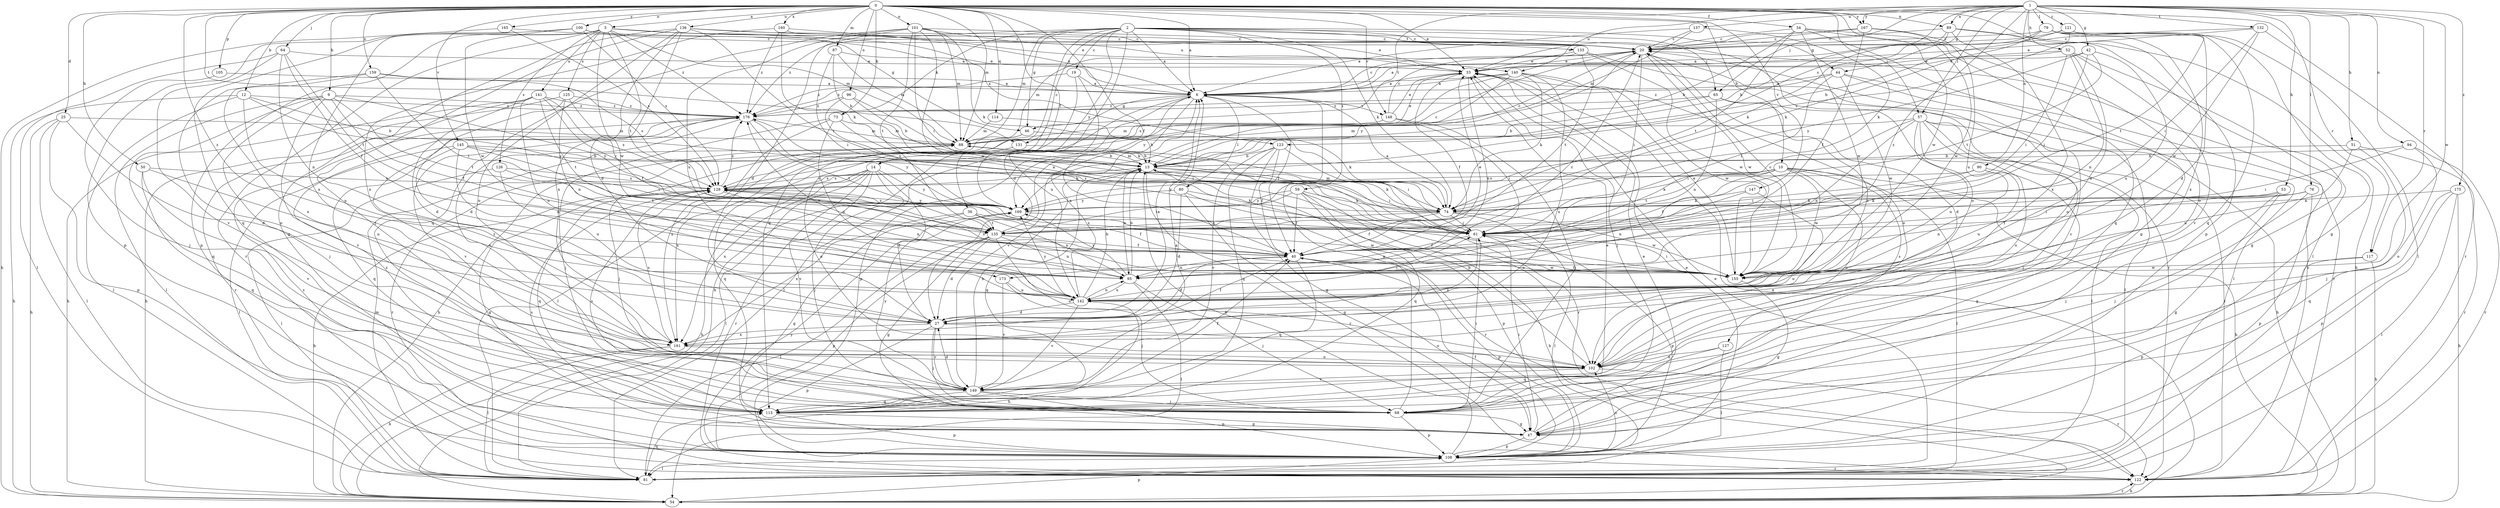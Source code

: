 strict digraph  {
0;
1;
2;
3;
6;
9;
10;
12;
13;
14;
19;
20;
25;
27;
33;
34;
36;
40;
42;
44;
46;
47;
50;
51;
52;
53;
54;
57;
59;
61;
64;
65;
68;
73;
74;
76;
79;
80;
81;
87;
88;
89;
90;
94;
95;
96;
100;
101;
102;
105;
108;
114;
115;
117;
121;
122;
123;
125;
126;
127;
128;
131;
132;
133;
135;
136;
137;
140;
141;
142;
145;
147;
148;
149;
155;
159;
160;
161;
165;
167;
169;
173;
175;
176;
0 -> 3  [label=a];
0 -> 6  [label=a];
0 -> 9  [label=b];
0 -> 10  [label=b];
0 -> 12  [label=b];
0 -> 25  [label=d];
0 -> 33  [label=e];
0 -> 34  [label=f];
0 -> 36  [label=f];
0 -> 40  [label=f];
0 -> 50  [label=h];
0 -> 57  [label=i];
0 -> 64  [label=j];
0 -> 73  [label=k];
0 -> 87  [label=m];
0 -> 88  [label=m];
0 -> 89  [label=n];
0 -> 96  [label=o];
0 -> 100  [label=o];
0 -> 101  [label=o];
0 -> 105  [label=p];
0 -> 108  [label=p];
0 -> 114  [label=q];
0 -> 117  [label=r];
0 -> 131  [label=t];
0 -> 136  [label=u];
0 -> 145  [label=v];
0 -> 147  [label=v];
0 -> 148  [label=v];
0 -> 155  [label=w];
0 -> 159  [label=x];
0 -> 160  [label=x];
0 -> 165  [label=y];
0 -> 167  [label=y];
0 -> 173  [label=z];
1 -> 42  [label=g];
1 -> 44  [label=g];
1 -> 51  [label=h];
1 -> 52  [label=h];
1 -> 53  [label=h];
1 -> 57  [label=i];
1 -> 65  [label=j];
1 -> 76  [label=l];
1 -> 79  [label=l];
1 -> 89  [label=n];
1 -> 90  [label=n];
1 -> 94  [label=n];
1 -> 117  [label=r];
1 -> 121  [label=r];
1 -> 123  [label=s];
1 -> 131  [label=t];
1 -> 132  [label=t];
1 -> 137  [label=u];
1 -> 140  [label=u];
1 -> 155  [label=w];
1 -> 167  [label=y];
1 -> 173  [label=z];
1 -> 175  [label=z];
2 -> 6  [label=a];
2 -> 14  [label=c];
2 -> 19  [label=c];
2 -> 20  [label=c];
2 -> 27  [label=d];
2 -> 44  [label=g];
2 -> 46  [label=g];
2 -> 59  [label=i];
2 -> 65  [label=j];
2 -> 73  [label=k];
2 -> 74  [label=k];
2 -> 88  [label=m];
2 -> 102  [label=o];
2 -> 115  [label=q];
2 -> 133  [label=t];
2 -> 169  [label=y];
2 -> 176  [label=z];
3 -> 20  [label=c];
3 -> 46  [label=g];
3 -> 88  [label=m];
3 -> 108  [label=p];
3 -> 115  [label=q];
3 -> 122  [label=r];
3 -> 123  [label=s];
3 -> 125  [label=s];
3 -> 126  [label=s];
3 -> 135  [label=t];
3 -> 140  [label=u];
3 -> 141  [label=u];
3 -> 155  [label=w];
3 -> 176  [label=z];
6 -> 20  [label=c];
6 -> 40  [label=f];
6 -> 46  [label=g];
6 -> 80  [label=l];
6 -> 81  [label=l];
6 -> 108  [label=p];
6 -> 148  [label=v];
6 -> 149  [label=v];
6 -> 176  [label=z];
9 -> 40  [label=f];
9 -> 68  [label=j];
9 -> 81  [label=l];
9 -> 115  [label=q];
9 -> 135  [label=t];
9 -> 149  [label=v];
9 -> 169  [label=y];
9 -> 176  [label=z];
10 -> 40  [label=f];
10 -> 54  [label=h];
10 -> 74  [label=k];
10 -> 81  [label=l];
10 -> 102  [label=o];
10 -> 127  [label=s];
10 -> 128  [label=s];
10 -> 135  [label=t];
10 -> 155  [label=w];
10 -> 169  [label=y];
12 -> 13  [label=b];
12 -> 54  [label=h];
12 -> 81  [label=l];
12 -> 142  [label=u];
12 -> 169  [label=y];
12 -> 176  [label=z];
13 -> 20  [label=c];
13 -> 61  [label=i];
13 -> 74  [label=k];
13 -> 88  [label=m];
13 -> 95  [label=n];
13 -> 102  [label=o];
13 -> 115  [label=q];
13 -> 122  [label=r];
13 -> 128  [label=s];
14 -> 27  [label=d];
14 -> 54  [label=h];
14 -> 68  [label=j];
14 -> 81  [label=l];
14 -> 122  [label=r];
14 -> 128  [label=s];
14 -> 149  [label=v];
14 -> 161  [label=x];
14 -> 169  [label=y];
19 -> 6  [label=a];
19 -> 54  [label=h];
19 -> 142  [label=u];
19 -> 176  [label=z];
20 -> 33  [label=e];
20 -> 61  [label=i];
20 -> 102  [label=o];
20 -> 155  [label=w];
20 -> 169  [label=y];
25 -> 27  [label=d];
25 -> 54  [label=h];
25 -> 81  [label=l];
25 -> 88  [label=m];
25 -> 108  [label=p];
27 -> 6  [label=a];
27 -> 40  [label=f];
27 -> 68  [label=j];
27 -> 102  [label=o];
27 -> 108  [label=p];
27 -> 149  [label=v];
27 -> 161  [label=x];
33 -> 6  [label=a];
33 -> 40  [label=f];
33 -> 68  [label=j];
33 -> 95  [label=n];
34 -> 13  [label=b];
34 -> 20  [label=c];
34 -> 47  [label=g];
34 -> 102  [label=o];
34 -> 115  [label=q];
34 -> 135  [label=t];
34 -> 155  [label=w];
36 -> 40  [label=f];
36 -> 47  [label=g];
36 -> 95  [label=n];
36 -> 135  [label=t];
36 -> 155  [label=w];
36 -> 161  [label=x];
40 -> 27  [label=d];
40 -> 33  [label=e];
40 -> 95  [label=n];
40 -> 108  [label=p];
40 -> 115  [label=q];
40 -> 128  [label=s];
40 -> 155  [label=w];
42 -> 33  [label=e];
42 -> 61  [label=i];
42 -> 135  [label=t];
42 -> 142  [label=u];
42 -> 169  [label=y];
44 -> 6  [label=a];
44 -> 61  [label=i];
44 -> 81  [label=l];
44 -> 122  [label=r];
44 -> 155  [label=w];
44 -> 176  [label=z];
46 -> 13  [label=b];
46 -> 54  [label=h];
46 -> 81  [label=l];
47 -> 33  [label=e];
47 -> 61  [label=i];
47 -> 108  [label=p];
47 -> 128  [label=s];
50 -> 115  [label=q];
50 -> 128  [label=s];
50 -> 142  [label=u];
50 -> 149  [label=v];
51 -> 13  [label=b];
51 -> 68  [label=j];
51 -> 122  [label=r];
51 -> 142  [label=u];
52 -> 6  [label=a];
52 -> 33  [label=e];
52 -> 47  [label=g];
52 -> 61  [label=i];
52 -> 95  [label=n];
52 -> 142  [label=u];
52 -> 149  [label=v];
53 -> 47  [label=g];
53 -> 68  [label=j];
53 -> 74  [label=k];
53 -> 95  [label=n];
54 -> 33  [label=e];
54 -> 108  [label=p];
54 -> 122  [label=r];
57 -> 54  [label=h];
57 -> 61  [label=i];
57 -> 68  [label=j];
57 -> 81  [label=l];
57 -> 88  [label=m];
57 -> 95  [label=n];
57 -> 102  [label=o];
57 -> 122  [label=r];
57 -> 142  [label=u];
59 -> 40  [label=f];
59 -> 54  [label=h];
59 -> 74  [label=k];
59 -> 108  [label=p];
59 -> 115  [label=q];
59 -> 135  [label=t];
59 -> 169  [label=y];
61 -> 40  [label=f];
61 -> 108  [label=p];
61 -> 161  [label=x];
61 -> 176  [label=z];
64 -> 33  [label=e];
64 -> 40  [label=f];
64 -> 81  [label=l];
64 -> 95  [label=n];
64 -> 135  [label=t];
64 -> 149  [label=v];
65 -> 13  [label=b];
65 -> 27  [label=d];
65 -> 81  [label=l];
65 -> 95  [label=n];
65 -> 176  [label=z];
68 -> 6  [label=a];
68 -> 20  [label=c];
68 -> 47  [label=g];
68 -> 61  [label=i];
68 -> 108  [label=p];
68 -> 128  [label=s];
73 -> 61  [label=i];
73 -> 68  [label=j];
73 -> 88  [label=m];
73 -> 142  [label=u];
73 -> 161  [label=x];
74 -> 6  [label=a];
74 -> 40  [label=f];
74 -> 61  [label=i];
74 -> 81  [label=l];
74 -> 88  [label=m];
74 -> 135  [label=t];
74 -> 155  [label=w];
76 -> 40  [label=f];
76 -> 61  [label=i];
76 -> 68  [label=j];
76 -> 74  [label=k];
76 -> 108  [label=p];
79 -> 6  [label=a];
79 -> 20  [label=c];
79 -> 27  [label=d];
79 -> 47  [label=g];
79 -> 74  [label=k];
79 -> 115  [label=q];
79 -> 161  [label=x];
80 -> 27  [label=d];
80 -> 47  [label=g];
80 -> 74  [label=k];
80 -> 122  [label=r];
80 -> 169  [label=y];
81 -> 33  [label=e];
81 -> 88  [label=m];
81 -> 115  [label=q];
87 -> 13  [label=b];
87 -> 33  [label=e];
87 -> 61  [label=i];
87 -> 88  [label=m];
88 -> 13  [label=b];
88 -> 33  [label=e];
88 -> 61  [label=i];
88 -> 68  [label=j];
88 -> 122  [label=r];
89 -> 13  [label=b];
89 -> 20  [label=c];
89 -> 54  [label=h];
89 -> 74  [label=k];
89 -> 81  [label=l];
89 -> 161  [label=x];
90 -> 47  [label=g];
90 -> 61  [label=i];
90 -> 128  [label=s];
90 -> 142  [label=u];
94 -> 13  [label=b];
94 -> 61  [label=i];
94 -> 102  [label=o];
94 -> 122  [label=r];
95 -> 13  [label=b];
95 -> 20  [label=c];
95 -> 68  [label=j];
95 -> 81  [label=l];
95 -> 142  [label=u];
95 -> 169  [label=y];
96 -> 13  [label=b];
96 -> 74  [label=k];
96 -> 169  [label=y];
96 -> 176  [label=z];
100 -> 6  [label=a];
100 -> 20  [label=c];
100 -> 108  [label=p];
100 -> 128  [label=s];
100 -> 155  [label=w];
100 -> 161  [label=x];
101 -> 20  [label=c];
101 -> 27  [label=d];
101 -> 33  [label=e];
101 -> 61  [label=i];
101 -> 74  [label=k];
101 -> 88  [label=m];
101 -> 115  [label=q];
101 -> 135  [label=t];
101 -> 142  [label=u];
101 -> 155  [label=w];
102 -> 13  [label=b];
102 -> 122  [label=r];
102 -> 149  [label=v];
105 -> 6  [label=a];
105 -> 68  [label=j];
108 -> 13  [label=b];
108 -> 33  [label=e];
108 -> 40  [label=f];
108 -> 81  [label=l];
108 -> 102  [label=o];
108 -> 122  [label=r];
108 -> 169  [label=y];
108 -> 176  [label=z];
114 -> 74  [label=k];
114 -> 88  [label=m];
115 -> 33  [label=e];
115 -> 47  [label=g];
115 -> 108  [label=p];
115 -> 176  [label=z];
117 -> 54  [label=h];
117 -> 108  [label=p];
117 -> 155  [label=w];
121 -> 13  [label=b];
121 -> 20  [label=c];
121 -> 81  [label=l];
121 -> 128  [label=s];
121 -> 135  [label=t];
122 -> 20  [label=c];
122 -> 54  [label=h];
123 -> 13  [label=b];
123 -> 40  [label=f];
123 -> 47  [label=g];
123 -> 115  [label=q];
123 -> 122  [label=r];
123 -> 149  [label=v];
125 -> 27  [label=d];
125 -> 40  [label=f];
125 -> 54  [label=h];
125 -> 95  [label=n];
125 -> 176  [label=z];
126 -> 81  [label=l];
126 -> 128  [label=s];
126 -> 135  [label=t];
126 -> 142  [label=u];
127 -> 81  [label=l];
127 -> 102  [label=o];
127 -> 115  [label=q];
128 -> 20  [label=c];
128 -> 47  [label=g];
128 -> 54  [label=h];
128 -> 95  [label=n];
128 -> 115  [label=q];
128 -> 169  [label=y];
128 -> 176  [label=z];
131 -> 13  [label=b];
131 -> 102  [label=o];
131 -> 115  [label=q];
131 -> 161  [label=x];
132 -> 20  [label=c];
132 -> 33  [label=e];
132 -> 61  [label=i];
132 -> 122  [label=r];
132 -> 155  [label=w];
133 -> 33  [label=e];
133 -> 88  [label=m];
133 -> 122  [label=r];
133 -> 135  [label=t];
133 -> 155  [label=w];
135 -> 6  [label=a];
135 -> 27  [label=d];
135 -> 40  [label=f];
135 -> 47  [label=g];
135 -> 81  [label=l];
135 -> 95  [label=n];
135 -> 102  [label=o];
135 -> 108  [label=p];
136 -> 20  [label=c];
136 -> 27  [label=d];
136 -> 33  [label=e];
136 -> 47  [label=g];
136 -> 61  [label=i];
136 -> 68  [label=j];
136 -> 102  [label=o];
136 -> 161  [label=x];
137 -> 6  [label=a];
137 -> 20  [label=c];
137 -> 74  [label=k];
137 -> 88  [label=m];
140 -> 6  [label=a];
140 -> 74  [label=k];
140 -> 102  [label=o];
140 -> 128  [label=s];
140 -> 155  [label=w];
140 -> 161  [label=x];
140 -> 169  [label=y];
140 -> 176  [label=z];
141 -> 27  [label=d];
141 -> 54  [label=h];
141 -> 122  [label=r];
141 -> 128  [label=s];
141 -> 135  [label=t];
141 -> 142  [label=u];
141 -> 169  [label=y];
141 -> 176  [label=z];
142 -> 6  [label=a];
142 -> 13  [label=b];
142 -> 27  [label=d];
142 -> 54  [label=h];
142 -> 61  [label=i];
142 -> 95  [label=n];
142 -> 149  [label=v];
142 -> 169  [label=y];
145 -> 13  [label=b];
145 -> 61  [label=i];
145 -> 74  [label=k];
145 -> 81  [label=l];
145 -> 95  [label=n];
145 -> 115  [label=q];
147 -> 74  [label=k];
147 -> 95  [label=n];
147 -> 102  [label=o];
148 -> 20  [label=c];
148 -> 33  [label=e];
148 -> 61  [label=i];
148 -> 68  [label=j];
148 -> 88  [label=m];
149 -> 6  [label=a];
149 -> 13  [label=b];
149 -> 27  [label=d];
149 -> 40  [label=f];
149 -> 68  [label=j];
149 -> 108  [label=p];
149 -> 115  [label=q];
149 -> 169  [label=y];
155 -> 20  [label=c];
155 -> 33  [label=e];
155 -> 40  [label=f];
155 -> 47  [label=g];
155 -> 61  [label=i];
155 -> 128  [label=s];
155 -> 176  [label=z];
159 -> 6  [label=a];
159 -> 61  [label=i];
159 -> 102  [label=o];
159 -> 128  [label=s];
159 -> 161  [label=x];
160 -> 6  [label=a];
160 -> 20  [label=c];
160 -> 74  [label=k];
160 -> 161  [label=x];
160 -> 176  [label=z];
161 -> 20  [label=c];
161 -> 54  [label=h];
161 -> 81  [label=l];
161 -> 102  [label=o];
161 -> 128  [label=s];
161 -> 176  [label=z];
165 -> 20  [label=c];
165 -> 54  [label=h];
165 -> 128  [label=s];
167 -> 20  [label=c];
167 -> 33  [label=e];
167 -> 40  [label=f];
167 -> 142  [label=u];
167 -> 155  [label=w];
169 -> 61  [label=i];
169 -> 128  [label=s];
173 -> 68  [label=j];
173 -> 142  [label=u];
173 -> 149  [label=v];
175 -> 54  [label=h];
175 -> 74  [label=k];
175 -> 81  [label=l];
175 -> 108  [label=p];
175 -> 115  [label=q];
176 -> 88  [label=m];
176 -> 102  [label=o];
176 -> 135  [label=t];
176 -> 149  [label=v];
176 -> 169  [label=y];
}

